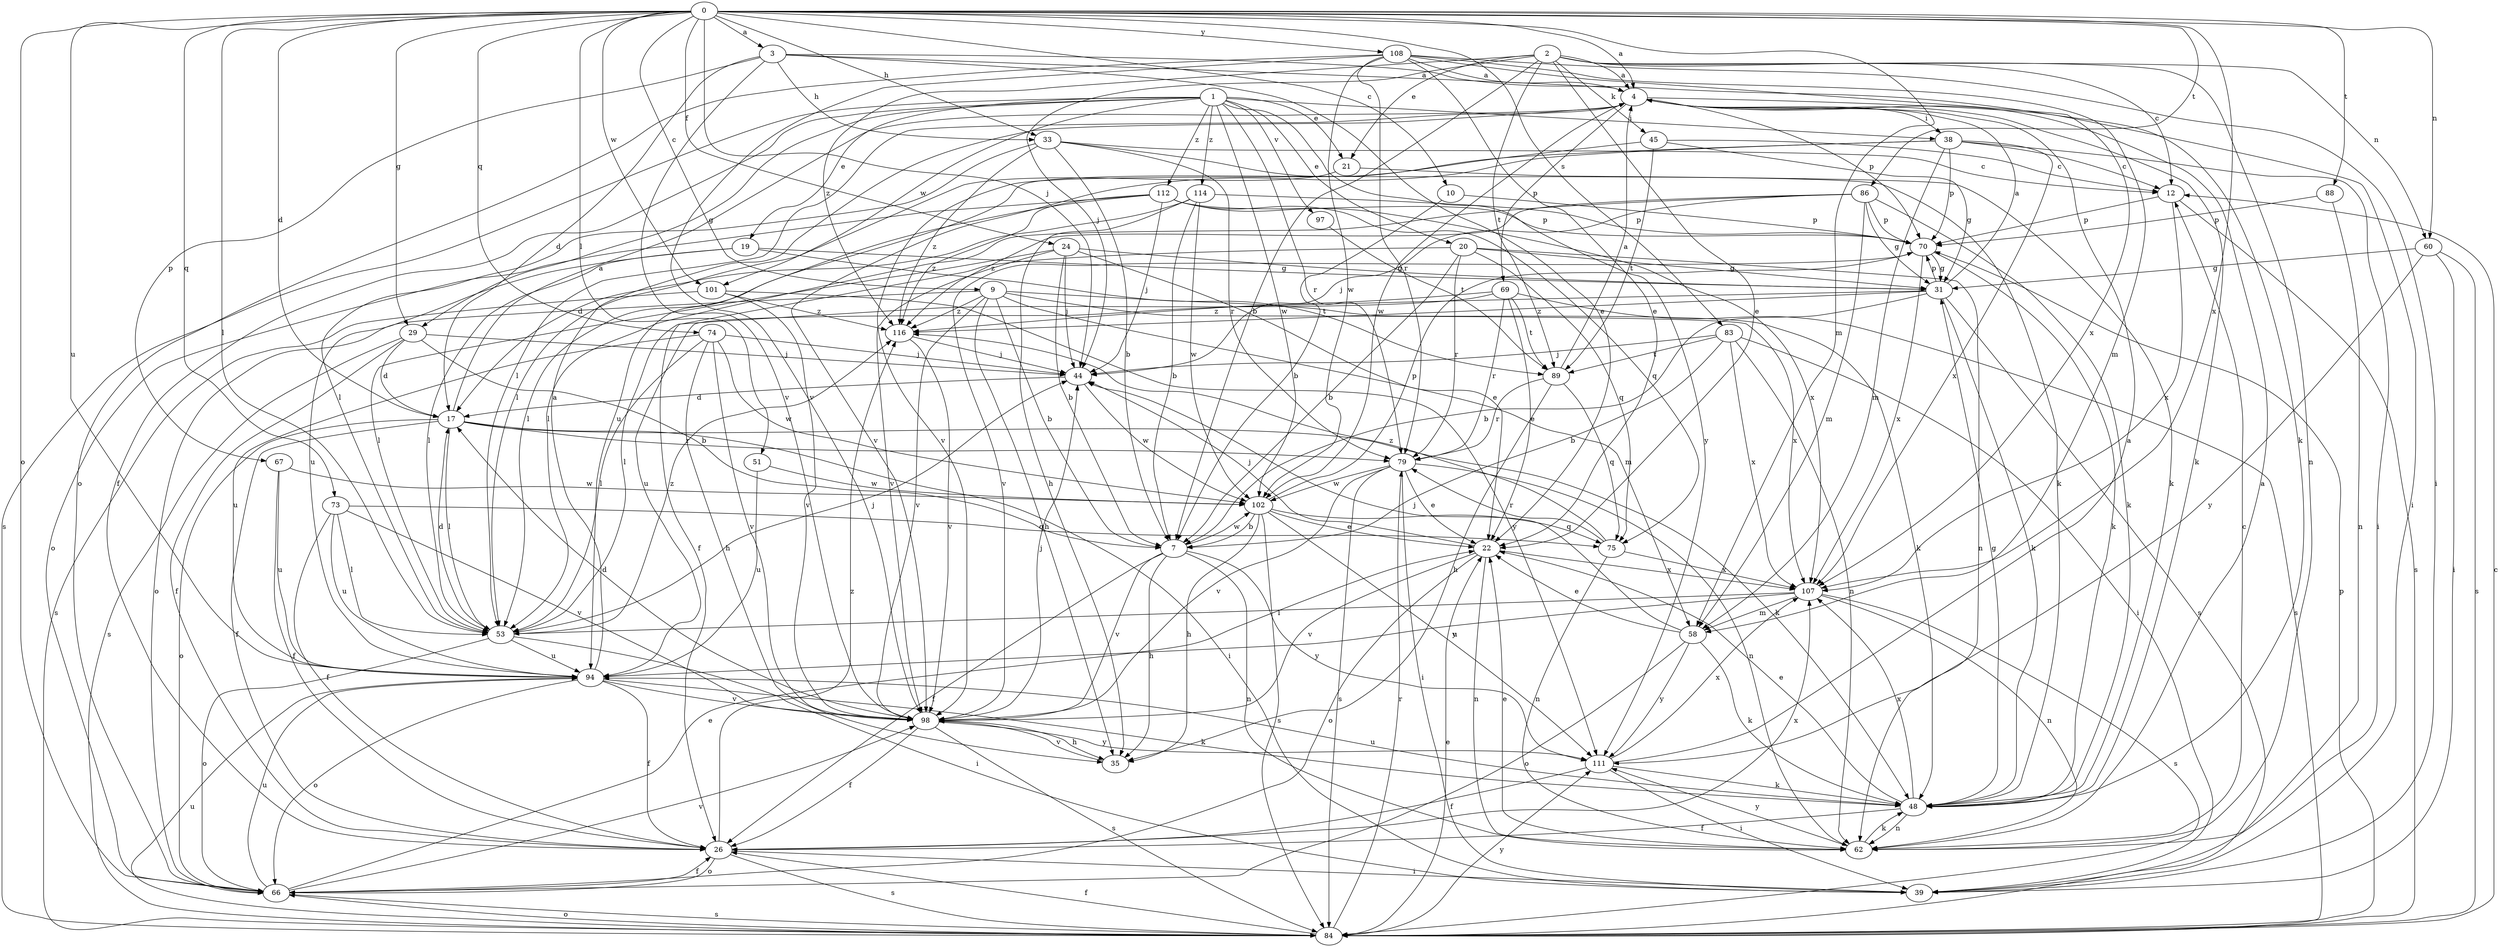 strict digraph  {
0;
1;
2;
3;
4;
7;
9;
10;
12;
17;
19;
20;
21;
22;
24;
26;
29;
31;
33;
35;
38;
39;
44;
45;
48;
51;
53;
58;
60;
62;
66;
67;
69;
70;
73;
74;
75;
79;
83;
84;
86;
88;
89;
94;
97;
98;
101;
102;
107;
108;
111;
112;
114;
116;
0 -> 3  [label=a];
0 -> 4  [label=a];
0 -> 9  [label=c];
0 -> 10  [label=c];
0 -> 17  [label=d];
0 -> 24  [label=f];
0 -> 29  [label=g];
0 -> 33  [label=h];
0 -> 44  [label=j];
0 -> 51  [label=l];
0 -> 53  [label=l];
0 -> 58  [label=m];
0 -> 60  [label=n];
0 -> 66  [label=o];
0 -> 73  [label=q];
0 -> 74  [label=q];
0 -> 83  [label=s];
0 -> 86  [label=t];
0 -> 88  [label=t];
0 -> 94  [label=u];
0 -> 101  [label=w];
0 -> 107  [label=x];
0 -> 108  [label=y];
1 -> 19  [label=e];
1 -> 20  [label=e];
1 -> 21  [label=e];
1 -> 26  [label=f];
1 -> 29  [label=g];
1 -> 38  [label=i];
1 -> 79  [label=r];
1 -> 84  [label=s];
1 -> 97  [label=v];
1 -> 101  [label=w];
1 -> 102  [label=w];
1 -> 111  [label=y];
1 -> 112  [label=z];
1 -> 114  [label=z];
2 -> 4  [label=a];
2 -> 7  [label=b];
2 -> 12  [label=c];
2 -> 21  [label=e];
2 -> 22  [label=e];
2 -> 44  [label=j];
2 -> 45  [label=k];
2 -> 60  [label=n];
2 -> 62  [label=n];
2 -> 89  [label=t];
2 -> 116  [label=z];
3 -> 4  [label=a];
3 -> 17  [label=d];
3 -> 22  [label=e];
3 -> 33  [label=h];
3 -> 48  [label=k];
3 -> 67  [label=p];
3 -> 98  [label=v];
4 -> 38  [label=i];
4 -> 39  [label=i];
4 -> 48  [label=k];
4 -> 53  [label=l];
4 -> 69  [label=p];
4 -> 70  [label=p];
4 -> 102  [label=w];
7 -> 26  [label=f];
7 -> 35  [label=h];
7 -> 62  [label=n];
7 -> 98  [label=v];
7 -> 102  [label=w];
7 -> 111  [label=y];
9 -> 7  [label=b];
9 -> 35  [label=h];
9 -> 48  [label=k];
9 -> 58  [label=m];
9 -> 66  [label=o];
9 -> 98  [label=v];
9 -> 107  [label=x];
9 -> 116  [label=z];
10 -> 7  [label=b];
10 -> 70  [label=p];
12 -> 70  [label=p];
12 -> 84  [label=s];
12 -> 107  [label=x];
17 -> 4  [label=a];
17 -> 26  [label=f];
17 -> 39  [label=i];
17 -> 48  [label=k];
17 -> 53  [label=l];
17 -> 66  [label=o];
17 -> 79  [label=r];
19 -> 31  [label=g];
19 -> 53  [label=l];
19 -> 89  [label=t];
19 -> 94  [label=u];
20 -> 7  [label=b];
20 -> 26  [label=f];
20 -> 31  [label=g];
20 -> 62  [label=n];
20 -> 75  [label=q];
20 -> 79  [label=r];
21 -> 48  [label=k];
21 -> 53  [label=l];
22 -> 44  [label=j];
22 -> 62  [label=n];
22 -> 66  [label=o];
22 -> 98  [label=v];
22 -> 107  [label=x];
24 -> 7  [label=b];
24 -> 22  [label=e];
24 -> 31  [label=g];
24 -> 44  [label=j];
24 -> 53  [label=l];
24 -> 98  [label=v];
26 -> 39  [label=i];
26 -> 66  [label=o];
26 -> 84  [label=s];
26 -> 107  [label=x];
26 -> 116  [label=z];
29 -> 7  [label=b];
29 -> 17  [label=d];
29 -> 26  [label=f];
29 -> 44  [label=j];
29 -> 84  [label=s];
31 -> 4  [label=a];
31 -> 7  [label=b];
31 -> 48  [label=k];
31 -> 70  [label=p];
31 -> 84  [label=s];
31 -> 94  [label=u];
31 -> 116  [label=z];
33 -> 7  [label=b];
33 -> 12  [label=c];
33 -> 48  [label=k];
33 -> 53  [label=l];
33 -> 79  [label=r];
33 -> 116  [label=z];
35 -> 98  [label=v];
38 -> 12  [label=c];
38 -> 39  [label=i];
38 -> 58  [label=m];
38 -> 70  [label=p];
38 -> 94  [label=u];
38 -> 98  [label=v];
38 -> 107  [label=x];
44 -> 17  [label=d];
44 -> 102  [label=w];
45 -> 12  [label=c];
45 -> 31  [label=g];
45 -> 89  [label=t];
45 -> 98  [label=v];
48 -> 22  [label=e];
48 -> 26  [label=f];
48 -> 31  [label=g];
48 -> 62  [label=n];
48 -> 94  [label=u];
48 -> 107  [label=x];
51 -> 94  [label=u];
51 -> 102  [label=w];
53 -> 17  [label=d];
53 -> 39  [label=i];
53 -> 44  [label=j];
53 -> 66  [label=o];
53 -> 94  [label=u];
53 -> 116  [label=z];
58 -> 22  [label=e];
58 -> 44  [label=j];
58 -> 48  [label=k];
58 -> 66  [label=o];
58 -> 111  [label=y];
60 -> 31  [label=g];
60 -> 39  [label=i];
60 -> 84  [label=s];
60 -> 111  [label=y];
62 -> 4  [label=a];
62 -> 12  [label=c];
62 -> 22  [label=e];
62 -> 48  [label=k];
62 -> 111  [label=y];
66 -> 22  [label=e];
66 -> 26  [label=f];
66 -> 84  [label=s];
66 -> 94  [label=u];
66 -> 98  [label=v];
67 -> 26  [label=f];
67 -> 94  [label=u];
67 -> 102  [label=w];
69 -> 22  [label=e];
69 -> 53  [label=l];
69 -> 79  [label=r];
69 -> 84  [label=s];
69 -> 89  [label=t];
69 -> 116  [label=z];
70 -> 31  [label=g];
70 -> 48  [label=k];
70 -> 98  [label=v];
70 -> 107  [label=x];
73 -> 26  [label=f];
73 -> 53  [label=l];
73 -> 75  [label=q];
73 -> 94  [label=u];
73 -> 98  [label=v];
74 -> 35  [label=h];
74 -> 44  [label=j];
74 -> 53  [label=l];
74 -> 94  [label=u];
74 -> 98  [label=v];
74 -> 102  [label=w];
75 -> 62  [label=n];
75 -> 79  [label=r];
75 -> 107  [label=x];
75 -> 116  [label=z];
79 -> 22  [label=e];
79 -> 39  [label=i];
79 -> 62  [label=n];
79 -> 84  [label=s];
79 -> 98  [label=v];
79 -> 102  [label=w];
83 -> 7  [label=b];
83 -> 39  [label=i];
83 -> 44  [label=j];
83 -> 62  [label=n];
83 -> 89  [label=t];
83 -> 107  [label=x];
84 -> 12  [label=c];
84 -> 22  [label=e];
84 -> 26  [label=f];
84 -> 66  [label=o];
84 -> 70  [label=p];
84 -> 79  [label=r];
84 -> 94  [label=u];
84 -> 111  [label=y];
86 -> 31  [label=g];
86 -> 44  [label=j];
86 -> 48  [label=k];
86 -> 53  [label=l];
86 -> 58  [label=m];
86 -> 70  [label=p];
86 -> 116  [label=z];
88 -> 62  [label=n];
88 -> 70  [label=p];
89 -> 4  [label=a];
89 -> 35  [label=h];
89 -> 75  [label=q];
89 -> 79  [label=r];
94 -> 4  [label=a];
94 -> 26  [label=f];
94 -> 48  [label=k];
94 -> 66  [label=o];
94 -> 98  [label=v];
97 -> 89  [label=t];
98 -> 17  [label=d];
98 -> 26  [label=f];
98 -> 35  [label=h];
98 -> 44  [label=j];
98 -> 84  [label=s];
98 -> 111  [label=y];
101 -> 84  [label=s];
101 -> 98  [label=v];
101 -> 111  [label=y];
101 -> 116  [label=z];
102 -> 7  [label=b];
102 -> 22  [label=e];
102 -> 35  [label=h];
102 -> 70  [label=p];
102 -> 75  [label=q];
102 -> 84  [label=s];
102 -> 111  [label=y];
107 -> 53  [label=l];
107 -> 58  [label=m];
107 -> 62  [label=n];
107 -> 84  [label=s];
107 -> 94  [label=u];
108 -> 4  [label=a];
108 -> 22  [label=e];
108 -> 39  [label=i];
108 -> 58  [label=m];
108 -> 66  [label=o];
108 -> 79  [label=r];
108 -> 98  [label=v];
108 -> 102  [label=w];
108 -> 107  [label=x];
111 -> 4  [label=a];
111 -> 26  [label=f];
111 -> 39  [label=i];
111 -> 48  [label=k];
111 -> 107  [label=x];
112 -> 44  [label=j];
112 -> 53  [label=l];
112 -> 66  [label=o];
112 -> 70  [label=p];
112 -> 75  [label=q];
112 -> 107  [label=x];
112 -> 116  [label=z];
114 -> 7  [label=b];
114 -> 17  [label=d];
114 -> 35  [label=h];
114 -> 70  [label=p];
114 -> 102  [label=w];
116 -> 44  [label=j];
116 -> 98  [label=v];
}
